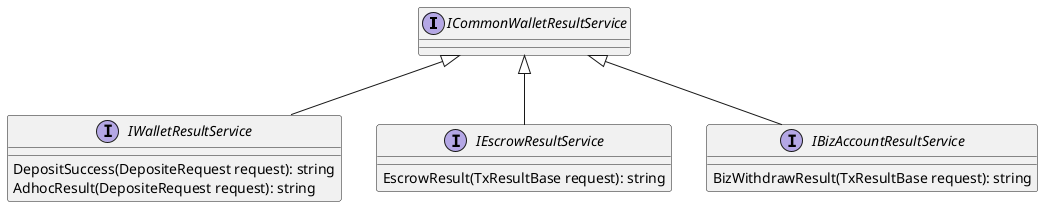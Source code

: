 @startuml ICommonWalletResultService

interface ICommonWalletResultService { }

interface IWalletResultService extends ICommonWalletResultService {

    DepositSuccess(DepositeRequest request): string
    AdhocResult(DepositeRequest request): string
}

interface IEscrowResultService extends ICommonWalletResultService {

    EscrowResult(TxResultBase request): string
}

interface IBizAccountResultService extends ICommonWalletResultService {

    BizWithdrawResult(TxResultBase request): string
}

@enduml